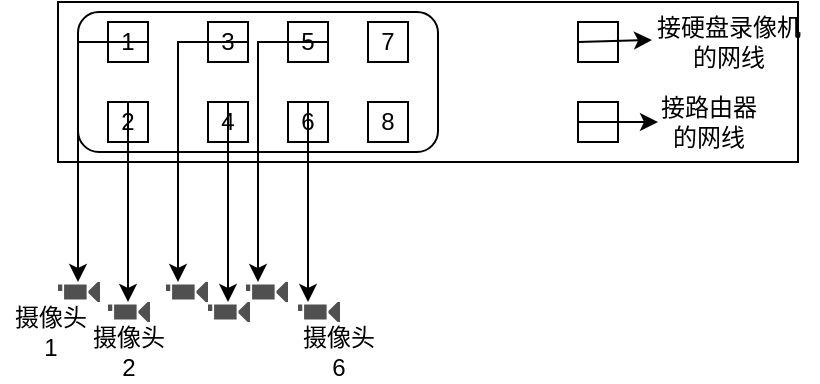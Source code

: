 <mxfile version="17.1.3" type="github">
  <diagram id="pa_ujLRfAeGE49qHzYsj" name="Page-1">
    <mxGraphModel dx="642" dy="744" grid="1" gridSize="10" guides="1" tooltips="1" connect="1" arrows="1" fold="1" page="1" pageScale="1" pageWidth="827" pageHeight="1169" math="0" shadow="0">
      <root>
        <mxCell id="0" />
        <mxCell id="1" parent="0" />
        <mxCell id="dxV5G8bnFSJIvy8jJrCQ-1" value="" style="rounded=0;whiteSpace=wrap;html=1;" vertex="1" parent="1">
          <mxGeometry x="90" y="120" width="370" height="80" as="geometry" />
        </mxCell>
        <mxCell id="dxV5G8bnFSJIvy8jJrCQ-18" value="" style="rounded=0;whiteSpace=wrap;html=1;" vertex="1" parent="1">
          <mxGeometry x="350" y="170" width="20" height="20" as="geometry" />
        </mxCell>
        <mxCell id="dxV5G8bnFSJIvy8jJrCQ-19" value="" style="rounded=0;whiteSpace=wrap;html=1;" vertex="1" parent="1">
          <mxGeometry x="350" y="130" width="20" height="20" as="geometry" />
        </mxCell>
        <mxCell id="dxV5G8bnFSJIvy8jJrCQ-20" value="接硬盘录像机&lt;br&gt;的网线" style="text;html=1;align=center;verticalAlign=middle;resizable=0;points=[];autosize=1;strokeColor=none;fillColor=none;" vertex="1" parent="1">
          <mxGeometry x="380" y="125" width="90" height="30" as="geometry" />
        </mxCell>
        <mxCell id="dxV5G8bnFSJIvy8jJrCQ-21" value="接路由器&lt;br&gt;的网线" style="text;html=1;align=center;verticalAlign=middle;resizable=0;points=[];autosize=1;strokeColor=none;fillColor=none;" vertex="1" parent="1">
          <mxGeometry x="385" y="165" width="60" height="30" as="geometry" />
        </mxCell>
        <mxCell id="dxV5G8bnFSJIvy8jJrCQ-22" value="" style="endArrow=classic;html=1;rounded=0;exitX=0;exitY=0.5;exitDx=0;exitDy=0;" edge="1" parent="1" source="dxV5G8bnFSJIvy8jJrCQ-18">
          <mxGeometry width="50" height="50" relative="1" as="geometry">
            <mxPoint x="410" y="390" as="sourcePoint" />
            <mxPoint x="390" y="180" as="targetPoint" />
          </mxGeometry>
        </mxCell>
        <mxCell id="dxV5G8bnFSJIvy8jJrCQ-23" value="" style="endArrow=classic;html=1;rounded=0;exitX=0;exitY=0.5;exitDx=0;exitDy=0;" edge="1" parent="1" source="dxV5G8bnFSJIvy8jJrCQ-19">
          <mxGeometry width="50" height="50" relative="1" as="geometry">
            <mxPoint x="377.99" y="138.99" as="sourcePoint" />
            <mxPoint x="387" y="139" as="targetPoint" />
          </mxGeometry>
        </mxCell>
        <mxCell id="dxV5G8bnFSJIvy8jJrCQ-24" value="" style="rounded=1;whiteSpace=wrap;html=1;" vertex="1" parent="1">
          <mxGeometry x="100" y="125" width="180" height="70" as="geometry" />
        </mxCell>
        <mxCell id="dxV5G8bnFSJIvy8jJrCQ-25" value="1" style="rounded=0;whiteSpace=wrap;html=1;" vertex="1" parent="1">
          <mxGeometry x="115" y="130" width="20" height="20" as="geometry" />
        </mxCell>
        <mxCell id="dxV5G8bnFSJIvy8jJrCQ-26" value="2" style="rounded=0;whiteSpace=wrap;html=1;" vertex="1" parent="1">
          <mxGeometry x="115" y="170" width="20" height="20" as="geometry" />
        </mxCell>
        <mxCell id="dxV5G8bnFSJIvy8jJrCQ-27" value="4" style="rounded=0;whiteSpace=wrap;html=1;" vertex="1" parent="1">
          <mxGeometry x="165" y="170" width="20" height="20" as="geometry" />
        </mxCell>
        <mxCell id="dxV5G8bnFSJIvy8jJrCQ-28" value="6" style="rounded=0;whiteSpace=wrap;html=1;" vertex="1" parent="1">
          <mxGeometry x="205" y="170" width="20" height="20" as="geometry" />
        </mxCell>
        <mxCell id="dxV5G8bnFSJIvy8jJrCQ-29" value="8" style="rounded=0;whiteSpace=wrap;html=1;" vertex="1" parent="1">
          <mxGeometry x="245" y="170" width="20" height="20" as="geometry" />
        </mxCell>
        <mxCell id="dxV5G8bnFSJIvy8jJrCQ-30" value="5" style="rounded=0;whiteSpace=wrap;html=1;" vertex="1" parent="1">
          <mxGeometry x="205" y="130" width="20" height="20" as="geometry" />
        </mxCell>
        <mxCell id="dxV5G8bnFSJIvy8jJrCQ-31" value="7" style="rounded=0;whiteSpace=wrap;html=1;" vertex="1" parent="1">
          <mxGeometry x="245" y="130" width="20" height="20" as="geometry" />
        </mxCell>
        <mxCell id="dxV5G8bnFSJIvy8jJrCQ-32" value="3" style="rounded=0;whiteSpace=wrap;html=1;" vertex="1" parent="1">
          <mxGeometry x="165" y="130" width="20" height="20" as="geometry" />
        </mxCell>
        <mxCell id="dxV5G8bnFSJIvy8jJrCQ-33" value="" style="endArrow=classic;html=1;rounded=0;exitX=1;exitY=0.5;exitDx=0;exitDy=0;" edge="1" parent="1" source="dxV5G8bnFSJIvy8jJrCQ-25">
          <mxGeometry width="50" height="50" relative="1" as="geometry">
            <mxPoint x="90" y="270" as="sourcePoint" />
            <mxPoint x="100" y="260" as="targetPoint" />
            <Array as="points">
              <mxPoint x="100" y="140" />
            </Array>
          </mxGeometry>
        </mxCell>
        <mxCell id="dxV5G8bnFSJIvy8jJrCQ-34" value="" style="endArrow=classic;html=1;rounded=0;exitX=0.5;exitY=0;exitDx=0;exitDy=0;" edge="1" parent="1" source="dxV5G8bnFSJIvy8jJrCQ-26">
          <mxGeometry width="50" height="50" relative="1" as="geometry">
            <mxPoint x="170" y="360" as="sourcePoint" />
            <mxPoint x="125" y="270" as="targetPoint" />
          </mxGeometry>
        </mxCell>
        <mxCell id="dxV5G8bnFSJIvy8jJrCQ-35" value="" style="endArrow=classic;html=1;rounded=0;exitX=1;exitY=0.5;exitDx=0;exitDy=0;" edge="1" parent="1">
          <mxGeometry width="50" height="50" relative="1" as="geometry">
            <mxPoint x="185" y="140" as="sourcePoint" />
            <mxPoint x="150" y="260" as="targetPoint" />
            <Array as="points">
              <mxPoint x="150" y="140" />
            </Array>
          </mxGeometry>
        </mxCell>
        <mxCell id="dxV5G8bnFSJIvy8jJrCQ-36" value="" style="endArrow=classic;html=1;rounded=0;exitX=0.5;exitY=0;exitDx=0;exitDy=0;" edge="1" parent="1">
          <mxGeometry width="50" height="50" relative="1" as="geometry">
            <mxPoint x="175" y="170" as="sourcePoint" />
            <mxPoint x="175" y="270" as="targetPoint" />
          </mxGeometry>
        </mxCell>
        <mxCell id="dxV5G8bnFSJIvy8jJrCQ-37" value="" style="endArrow=classic;html=1;rounded=0;exitX=1;exitY=0.5;exitDx=0;exitDy=0;" edge="1" parent="1">
          <mxGeometry width="50" height="50" relative="1" as="geometry">
            <mxPoint x="225" y="140" as="sourcePoint" />
            <mxPoint x="190" y="260" as="targetPoint" />
            <Array as="points">
              <mxPoint x="190" y="140" />
            </Array>
          </mxGeometry>
        </mxCell>
        <mxCell id="dxV5G8bnFSJIvy8jJrCQ-38" value="" style="endArrow=classic;html=1;rounded=0;exitX=0.5;exitY=0;exitDx=0;exitDy=0;" edge="1" parent="1">
          <mxGeometry width="50" height="50" relative="1" as="geometry">
            <mxPoint x="215" y="170" as="sourcePoint" />
            <mxPoint x="215" y="270" as="targetPoint" />
          </mxGeometry>
        </mxCell>
        <mxCell id="dxV5G8bnFSJIvy8jJrCQ-40" value="" style="sketch=0;pointerEvents=1;shadow=0;dashed=0;html=1;strokeColor=none;fillColor=#505050;labelPosition=center;verticalLabelPosition=bottom;verticalAlign=top;outlineConnect=0;align=center;shape=mxgraph.office.devices.video_camera;" vertex="1" parent="1">
          <mxGeometry x="90" y="260" width="21" height="10" as="geometry" />
        </mxCell>
        <mxCell id="dxV5G8bnFSJIvy8jJrCQ-42" value="" style="sketch=0;pointerEvents=1;shadow=0;dashed=0;html=1;strokeColor=none;fillColor=#505050;labelPosition=center;verticalLabelPosition=bottom;verticalAlign=top;outlineConnect=0;align=center;shape=mxgraph.office.devices.video_camera;" vertex="1" parent="1">
          <mxGeometry x="115" y="270" width="21" height="10" as="geometry" />
        </mxCell>
        <mxCell id="dxV5G8bnFSJIvy8jJrCQ-43" value="" style="sketch=0;pointerEvents=1;shadow=0;dashed=0;html=1;strokeColor=none;fillColor=#505050;labelPosition=center;verticalLabelPosition=bottom;verticalAlign=top;outlineConnect=0;align=center;shape=mxgraph.office.devices.video_camera;" vertex="1" parent="1">
          <mxGeometry x="144" y="260" width="21" height="10" as="geometry" />
        </mxCell>
        <mxCell id="dxV5G8bnFSJIvy8jJrCQ-44" value="" style="sketch=0;pointerEvents=1;shadow=0;dashed=0;html=1;strokeColor=none;fillColor=#505050;labelPosition=center;verticalLabelPosition=bottom;verticalAlign=top;outlineConnect=0;align=center;shape=mxgraph.office.devices.video_camera;" vertex="1" parent="1">
          <mxGeometry x="165" y="270" width="21" height="10" as="geometry" />
        </mxCell>
        <mxCell id="dxV5G8bnFSJIvy8jJrCQ-45" value="" style="sketch=0;pointerEvents=1;shadow=0;dashed=0;html=1;strokeColor=none;fillColor=#505050;labelPosition=center;verticalLabelPosition=bottom;verticalAlign=top;outlineConnect=0;align=center;shape=mxgraph.office.devices.video_camera;" vertex="1" parent="1">
          <mxGeometry x="184" y="260" width="21" height="10" as="geometry" />
        </mxCell>
        <mxCell id="dxV5G8bnFSJIvy8jJrCQ-46" value="" style="sketch=0;pointerEvents=1;shadow=0;dashed=0;html=1;strokeColor=none;fillColor=#505050;labelPosition=center;verticalLabelPosition=bottom;verticalAlign=top;outlineConnect=0;align=center;shape=mxgraph.office.devices.video_camera;" vertex="1" parent="1">
          <mxGeometry x="210" y="270" width="21" height="10" as="geometry" />
        </mxCell>
        <mxCell id="dxV5G8bnFSJIvy8jJrCQ-47" value="摄像头&lt;br&gt;1" style="text;html=1;align=center;verticalAlign=middle;resizable=0;points=[];autosize=1;strokeColor=none;fillColor=none;" vertex="1" parent="1">
          <mxGeometry x="61" y="270" width="50" height="30" as="geometry" />
        </mxCell>
        <mxCell id="dxV5G8bnFSJIvy8jJrCQ-48" value="摄像头&lt;br&gt;2" style="text;html=1;align=center;verticalAlign=middle;resizable=0;points=[];autosize=1;strokeColor=none;fillColor=none;" vertex="1" parent="1">
          <mxGeometry x="100" y="280" width="50" height="30" as="geometry" />
        </mxCell>
        <mxCell id="dxV5G8bnFSJIvy8jJrCQ-49" value="摄像头&lt;br&gt;6" style="text;html=1;align=center;verticalAlign=middle;resizable=0;points=[];autosize=1;strokeColor=none;fillColor=none;" vertex="1" parent="1">
          <mxGeometry x="205" y="280" width="50" height="30" as="geometry" />
        </mxCell>
      </root>
    </mxGraphModel>
  </diagram>
</mxfile>
